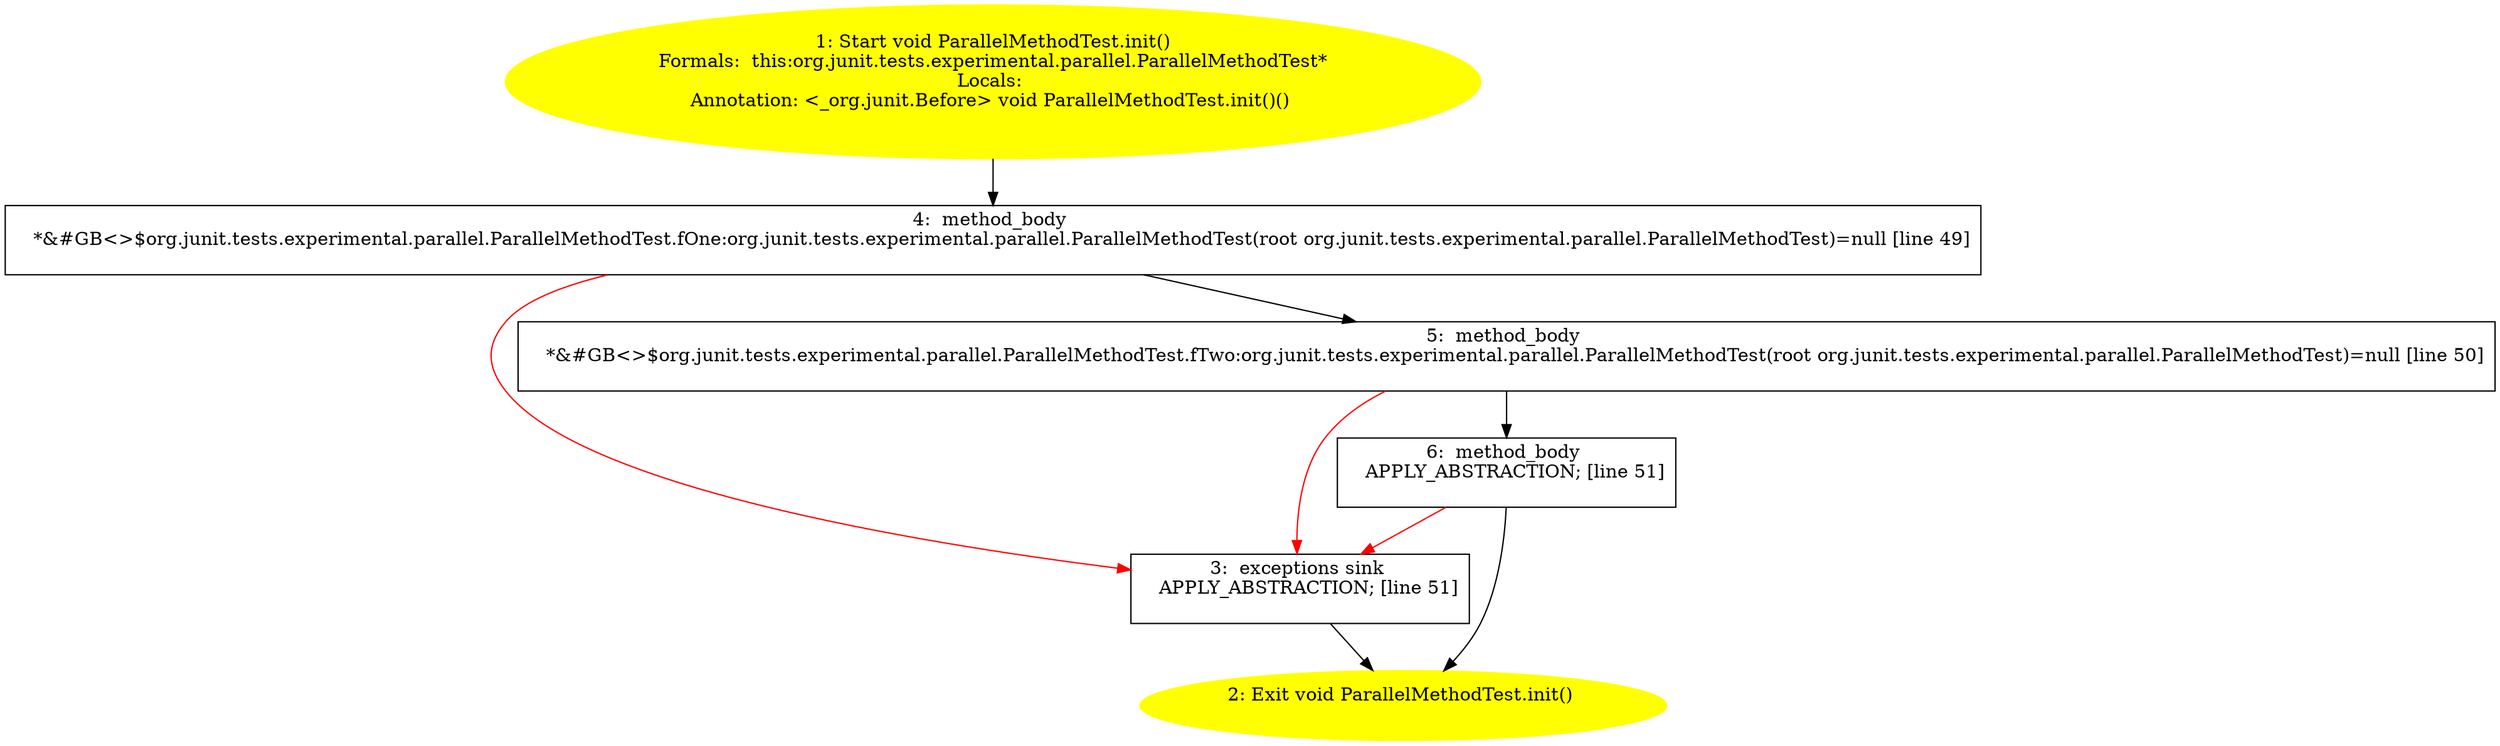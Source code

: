 /* @generated */
digraph cfg {
"org.junit.tests.experimental.parallel.ParallelMethodTest.init():void.2494741dc5d9b75eb8698d1b61ccc79b_1" [label="1: Start void ParallelMethodTest.init()\nFormals:  this:org.junit.tests.experimental.parallel.ParallelMethodTest*\nLocals: \nAnnotation: <_org.junit.Before> void ParallelMethodTest.init()() \n  " color=yellow style=filled]
	

	 "org.junit.tests.experimental.parallel.ParallelMethodTest.init():void.2494741dc5d9b75eb8698d1b61ccc79b_1" -> "org.junit.tests.experimental.parallel.ParallelMethodTest.init():void.2494741dc5d9b75eb8698d1b61ccc79b_4" ;
"org.junit.tests.experimental.parallel.ParallelMethodTest.init():void.2494741dc5d9b75eb8698d1b61ccc79b_2" [label="2: Exit void ParallelMethodTest.init() \n  " color=yellow style=filled]
	

"org.junit.tests.experimental.parallel.ParallelMethodTest.init():void.2494741dc5d9b75eb8698d1b61ccc79b_3" [label="3:  exceptions sink \n   APPLY_ABSTRACTION; [line 51]\n " shape="box"]
	

	 "org.junit.tests.experimental.parallel.ParallelMethodTest.init():void.2494741dc5d9b75eb8698d1b61ccc79b_3" -> "org.junit.tests.experimental.parallel.ParallelMethodTest.init():void.2494741dc5d9b75eb8698d1b61ccc79b_2" ;
"org.junit.tests.experimental.parallel.ParallelMethodTest.init():void.2494741dc5d9b75eb8698d1b61ccc79b_4" [label="4:  method_body \n   *&#GB<>$org.junit.tests.experimental.parallel.ParallelMethodTest.fOne:org.junit.tests.experimental.parallel.ParallelMethodTest(root org.junit.tests.experimental.parallel.ParallelMethodTest)=null [line 49]\n " shape="box"]
	

	 "org.junit.tests.experimental.parallel.ParallelMethodTest.init():void.2494741dc5d9b75eb8698d1b61ccc79b_4" -> "org.junit.tests.experimental.parallel.ParallelMethodTest.init():void.2494741dc5d9b75eb8698d1b61ccc79b_5" ;
	 "org.junit.tests.experimental.parallel.ParallelMethodTest.init():void.2494741dc5d9b75eb8698d1b61ccc79b_4" -> "org.junit.tests.experimental.parallel.ParallelMethodTest.init():void.2494741dc5d9b75eb8698d1b61ccc79b_3" [color="red" ];
"org.junit.tests.experimental.parallel.ParallelMethodTest.init():void.2494741dc5d9b75eb8698d1b61ccc79b_5" [label="5:  method_body \n   *&#GB<>$org.junit.tests.experimental.parallel.ParallelMethodTest.fTwo:org.junit.tests.experimental.parallel.ParallelMethodTest(root org.junit.tests.experimental.parallel.ParallelMethodTest)=null [line 50]\n " shape="box"]
	

	 "org.junit.tests.experimental.parallel.ParallelMethodTest.init():void.2494741dc5d9b75eb8698d1b61ccc79b_5" -> "org.junit.tests.experimental.parallel.ParallelMethodTest.init():void.2494741dc5d9b75eb8698d1b61ccc79b_6" ;
	 "org.junit.tests.experimental.parallel.ParallelMethodTest.init():void.2494741dc5d9b75eb8698d1b61ccc79b_5" -> "org.junit.tests.experimental.parallel.ParallelMethodTest.init():void.2494741dc5d9b75eb8698d1b61ccc79b_3" [color="red" ];
"org.junit.tests.experimental.parallel.ParallelMethodTest.init():void.2494741dc5d9b75eb8698d1b61ccc79b_6" [label="6:  method_body \n   APPLY_ABSTRACTION; [line 51]\n " shape="box"]
	

	 "org.junit.tests.experimental.parallel.ParallelMethodTest.init():void.2494741dc5d9b75eb8698d1b61ccc79b_6" -> "org.junit.tests.experimental.parallel.ParallelMethodTest.init():void.2494741dc5d9b75eb8698d1b61ccc79b_2" ;
	 "org.junit.tests.experimental.parallel.ParallelMethodTest.init():void.2494741dc5d9b75eb8698d1b61ccc79b_6" -> "org.junit.tests.experimental.parallel.ParallelMethodTest.init():void.2494741dc5d9b75eb8698d1b61ccc79b_3" [color="red" ];
}
